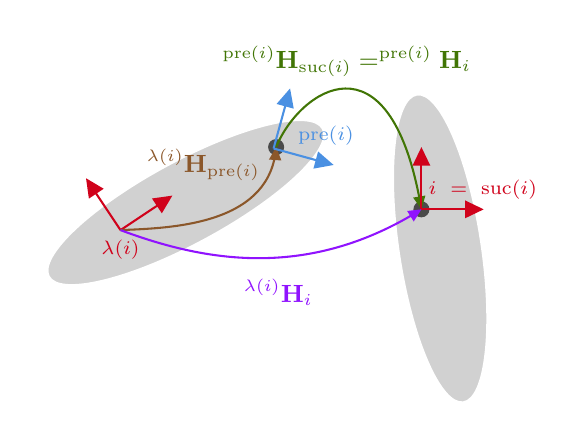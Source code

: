 \tikzset{every picture/.style={line width=0.75pt}} %set default line width to 0.75pt        

\begin{tikzpicture}[x=0.75pt,y=0.75pt,yscale=-1,xscale=1]
%uncomment if require: \path (0,300); %set diagram left start at 0, and has height of 300

%Shape: Ellipse [id:dp22562326094874752] 
\draw  [color={rgb, 255:red, 255; green, 255; blue, 255 }  ,draw opacity=1 ][fill={rgb, 255:red, 209; green, 209; blue, 209 }  ,fill opacity=1 ] (50.49,152.41) .. controls (45.24,142.69) and (70.52,118.85) .. (106.96,99.15) .. controls (143.4,79.46) and (177.2,71.37) .. (182.45,81.08) .. controls (187.7,90.8) and (162.42,114.65) .. (125.98,134.34) .. controls (89.54,154.03) and (55.74,162.12) .. (50.49,152.41) -- cycle ;
%Shape: Ellipse [id:dp20902465013262028] 
\draw  [color={rgb, 255:red, 255; green, 255; blue, 255 }  ,draw opacity=1 ][fill={rgb, 255:red, 209; green, 209; blue, 209 }  ,fill opacity=1 ] (227.82,64.67) .. controls (238.74,63.02) and (252.61,94.88) .. (258.8,135.84) .. controls (264.98,176.8) and (261.15,211.34) .. (250.22,212.99) .. controls (239.3,214.64) and (225.43,182.77) .. (219.25,141.82) .. controls (213.06,100.86) and (216.9,66.32) .. (227.82,64.67) -- cycle ;
%Straight Lines [id:da9403679336862211] 
\draw [color={rgb, 255:red, 74; green, 74; blue, 74 }  ,draw opacity=1 ]   (160,90) ;
\draw [shift={(160,90)}, rotate = 0] [color={rgb, 255:red, 74; green, 74; blue, 74 }  ,draw opacity=1 ][fill={rgb, 255:red, 74; green, 74; blue, 74 }  ,fill opacity=1 ][line width=0.75]      (0, 0) circle [x radius= 3.35, y radius= 3.35]   ;
%Straight Lines [id:da26099685030831543] 
\draw [color={rgb, 255:red, 74; green, 74; blue, 74 }  ,draw opacity=1 ]   (230,120) ;
\draw [shift={(230,120)}, rotate = 0] [color={rgb, 255:red, 74; green, 74; blue, 74 }  ,draw opacity=1 ][fill={rgb, 255:red, 74; green, 74; blue, 74 }  ,fill opacity=1 ][line width=0.75]      (0, 0) circle [x radius= 3.35, y radius= 3.35]   ;
%Curve Lines [id:da4321072471542581] 
\draw [color={rgb, 255:red, 65; green, 117; blue, 5 }  ,draw opacity=1 ]   (160,90) .. controls (171.17,62.64) and (214.4,32.97) .. (229.55,117.41) ;
\draw [shift={(230,120)}, rotate = 260.46] [fill={rgb, 255:red, 65; green, 117; blue, 5 }  ,fill opacity=1 ][line width=0.08]  [draw opacity=0] (6.25,-3) -- (0,0) -- (6.25,3) -- cycle    ;
%Straight Lines [id:da5033444960437089] 
\draw [color={rgb, 255:red, 208; green, 2; blue, 27 }  ,draw opacity=1 ]   (230,120) -- (257,120) ;
\draw [shift={(260,120)}, rotate = 180] [fill={rgb, 255:red, 208; green, 2; blue, 27 }  ,fill opacity=1 ][line width=0.08]  [draw opacity=0] (8.93,-4.29) -- (0,0) -- (8.93,4.29) -- cycle    ;
%Straight Lines [id:da9793828369649135] 
\draw [color={rgb, 255:red, 208; green, 2; blue, 27 }  ,draw opacity=1 ]   (230,120) -- (230,93) ;
\draw [shift={(230,90)}, rotate = 90] [fill={rgb, 255:red, 208; green, 2; blue, 27 }  ,fill opacity=1 ][line width=0.08]  [draw opacity=0] (8.93,-4.29) -- (0,0) -- (8.93,4.29) -- cycle    ;

%Straight Lines [id:da6257851620612248] 
\draw [color={rgb, 255:red, 208; green, 2; blue, 27 }  ,draw opacity=1 ]   (85.02,130) -- (107.5,115.05) ;
\draw [shift={(110,113.39)}, rotate = 146.37] [fill={rgb, 255:red, 208; green, 2; blue, 27 }  ,fill opacity=1 ][line width=0.08]  [draw opacity=0] (8.93,-4.29) -- (0,0) -- (8.93,4.29) -- cycle    ;
%Straight Lines [id:da48525991827365766] 
\draw [color={rgb, 255:red, 208; green, 2; blue, 27 }  ,draw opacity=1 ]   (85.02,130) -- (70.07,107.52) ;
\draw [shift={(68.41,105.02)}, rotate = 56.37] [fill={rgb, 255:red, 208; green, 2; blue, 27 }  ,fill opacity=1 ][line width=0.08]  [draw opacity=0] (8.93,-4.29) -- (0,0) -- (8.93,4.29) -- cycle    ;

%Curve Lines [id:da3853419470018037] 
\draw [color={rgb, 255:red, 139; green, 87; blue, 42 }  ,draw opacity=1 ]   (85.02,130) .. controls (108.58,129.02) and (154.79,127.85) .. (159.7,92.77) ;
\draw [shift={(160,90)}, rotate = 94.27] [fill={rgb, 255:red, 139; green, 87; blue, 42 }  ,fill opacity=1 ][line width=0.08]  [draw opacity=0] (6.25,-3) -- (0,0) -- (6.25,3) -- cycle    ;
%Curve Lines [id:da06046761262706557] 
\draw [color={rgb, 255:red, 144; green, 19; blue, 254 }  ,draw opacity=1 ]   (85.02,130) .. controls (124.67,144.81) and (173.78,154.09) .. (227.54,121.52) ;
\draw [shift={(230,120)}, rotate = 147.87] [fill={rgb, 255:red, 144; green, 19; blue, 254 }  ,fill opacity=1 ][line width=0.08]  [draw opacity=0] (6.25,-3) -- (0,0) -- (6.25,3) -- cycle    ;
%Straight Lines [id:da6664776243348448] 
\draw [color={rgb, 255:red, 74; green, 144; blue, 226 }  ,draw opacity=1 ]   (158.77,90.68) -- (184.8,97.82) ;
\draw [shift={(187.7,98.62)}, rotate = 195.35] [fill={rgb, 255:red, 74; green, 144; blue, 226 }  ,fill opacity=1 ][line width=0.08]  [draw opacity=0] (8.93,-4.29) -- (0,0) -- (8.93,4.29) -- cycle    ;
%Straight Lines [id:da16026129589074856] 
\draw [color={rgb, 255:red, 74; green, 144; blue, 226 }  ,draw opacity=1 ]   (158.77,90.68) -- (165.91,64.64) ;
\draw [shift={(166.71,61.75)}, rotate = 105.35] [fill={rgb, 255:red, 74; green, 144; blue, 226 }  ,fill opacity=1 ][line width=0.08]  [draw opacity=0] (8.93,-4.29) -- (0,0) -- (8.93,4.29) -- cycle    ;


% Text Node
\draw (194,57.6) node [anchor=south] [inner sep=0.75pt]  [font=\small,color={rgb, 255:red, 65; green, 117; blue, 5 }  ,opacity=1 ]  {$^{\operatorname{pre}( i)}\mathbf{H}_{\operatorname{suc}( i)} =^{\operatorname{pre}( i)}\mathbf{H}_{i}$};
% Text Node
\draw (85.02,133.4) node [anchor=north] [inner sep=0.75pt]  [font=\scriptsize,color={rgb, 255:red, 208; green, 2; blue, 27 }  ,opacity=1 ]  {$\lambda ( i)$};
% Text Node
\draw (232,116.6) node [anchor=south west] [inner sep=0.75pt]  [font=\scriptsize,color={rgb, 255:red, 208; green, 2; blue, 27 }  ,opacity=1 ]  {$i\ =\ \operatorname{suc}( i)$};
% Text Node
\draw (125,107.6) node [anchor=south] [inner sep=0.75pt]  [font=\small,color={rgb, 255:red, 139; green, 87; blue, 42 }  ,opacity=1 ]  {$^{\lambda ( i)}\mathbf{H}_{\operatorname{pre}( i)}$};
% Text Node
\draw (161,167.6) node [anchor=south] [inner sep=0.75pt]  [font=\small,color={rgb, 255:red, 144; green, 19; blue, 254 }  ,opacity=1 ]  {$^{\lambda ( i)}\mathbf{H}_{i}$};
% Text Node
\draw (184,78.4) node [anchor=north] [inner sep=0.75pt]  [font=\scriptsize,color={rgb, 255:red, 74; green, 144; blue, 226 }  ,opacity=1 ]  {$\operatorname{pre}( i)$};

\end{tikzpicture}
